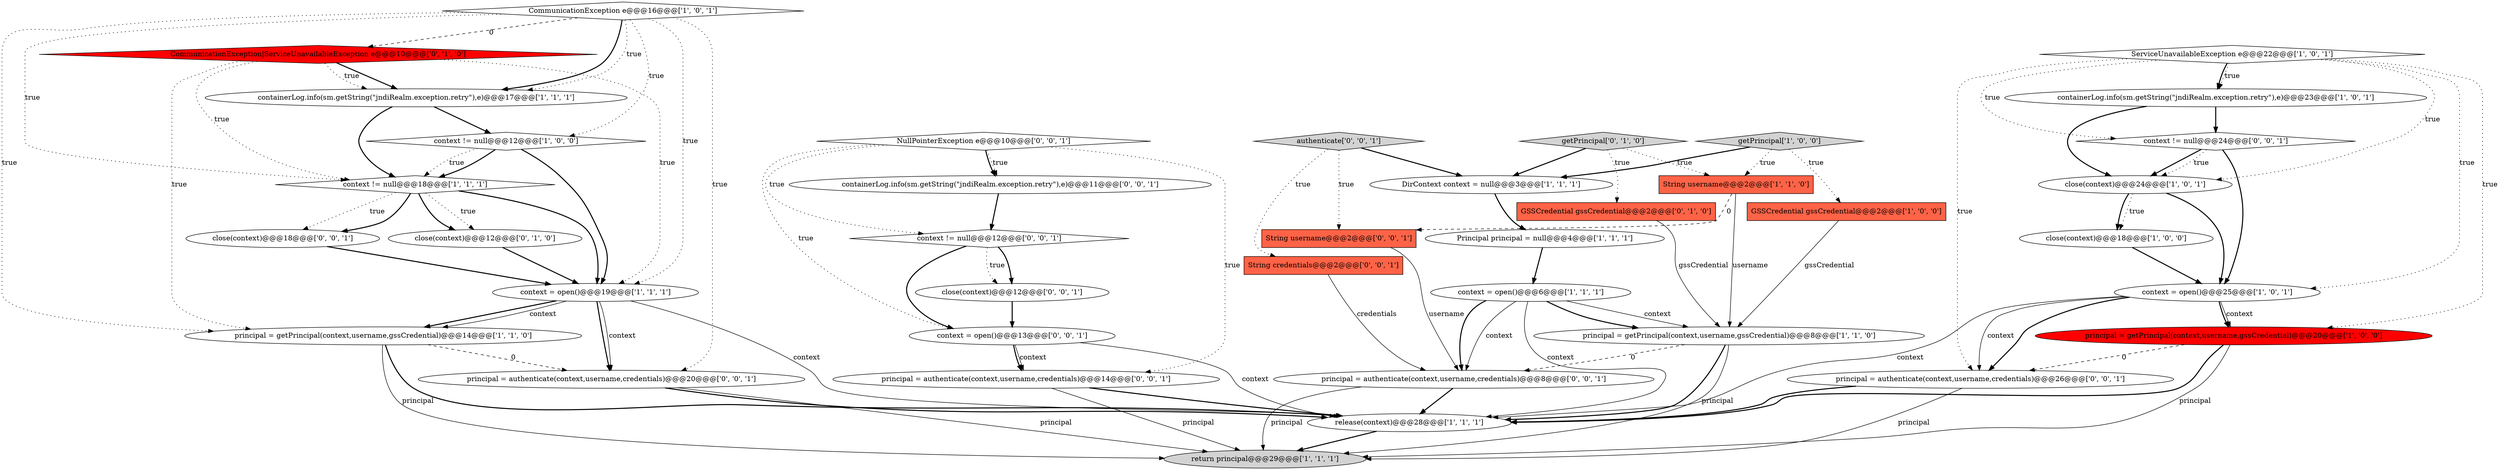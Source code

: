 digraph {
3 [style = filled, label = "GSSCredential gssCredential@@@2@@@['1', '0', '0']", fillcolor = tomato, shape = box image = "AAA0AAABBB1BBB"];
15 [style = filled, label = "CommunicationException e@@@16@@@['1', '0', '1']", fillcolor = white, shape = diamond image = "AAA0AAABBB1BBB"];
18 [style = filled, label = "containerLog.info(sm.getString(\"jndiRealm.exception.retry\"),e)@@@23@@@['1', '0', '1']", fillcolor = white, shape = ellipse image = "AAA0AAABBB1BBB"];
21 [style = filled, label = "getPrincipal['0', '1', '0']", fillcolor = lightgray, shape = diamond image = "AAA0AAABBB2BBB"];
25 [style = filled, label = "principal = authenticate(context,username,credentials)@@@14@@@['0', '0', '1']", fillcolor = white, shape = ellipse image = "AAA0AAABBB3BBB"];
7 [style = filled, label = "String username@@@2@@@['1', '1', '0']", fillcolor = tomato, shape = box image = "AAA0AAABBB1BBB"];
35 [style = filled, label = "NullPointerException e@@@10@@@['0', '0', '1']", fillcolor = white, shape = diamond image = "AAA0AAABBB3BBB"];
30 [style = filled, label = "close(context)@@@18@@@['0', '0', '1']", fillcolor = white, shape = ellipse image = "AAA0AAABBB3BBB"];
9 [style = filled, label = "close(context)@@@24@@@['1', '0', '1']", fillcolor = white, shape = ellipse image = "AAA0AAABBB1BBB"];
6 [style = filled, label = "return principal@@@29@@@['1', '1', '1']", fillcolor = lightgray, shape = ellipse image = "AAA0AAABBB1BBB"];
10 [style = filled, label = "context = open()@@@19@@@['1', '1', '1']", fillcolor = white, shape = ellipse image = "AAA0AAABBB1BBB"];
19 [style = filled, label = "context = open()@@@6@@@['1', '1', '1']", fillcolor = white, shape = ellipse image = "AAA0AAABBB1BBB"];
2 [style = filled, label = "getPrincipal['1', '0', '0']", fillcolor = lightgray, shape = diamond image = "AAA0AAABBB1BBB"];
34 [style = filled, label = "containerLog.info(sm.getString(\"jndiRealm.exception.retry\"),e)@@@11@@@['0', '0', '1']", fillcolor = white, shape = ellipse image = "AAA0AAABBB3BBB"];
4 [style = filled, label = "DirContext context = null@@@3@@@['1', '1', '1']", fillcolor = white, shape = ellipse image = "AAA0AAABBB1BBB"];
28 [style = filled, label = "context != null@@@12@@@['0', '0', '1']", fillcolor = white, shape = diamond image = "AAA0AAABBB3BBB"];
29 [style = filled, label = "String credentials@@@2@@@['0', '0', '1']", fillcolor = tomato, shape = box image = "AAA0AAABBB3BBB"];
0 [style = filled, label = "containerLog.info(sm.getString(\"jndiRealm.exception.retry\"),e)@@@17@@@['1', '1', '1']", fillcolor = white, shape = ellipse image = "AAA0AAABBB1BBB"];
38 [style = filled, label = "authenticate['0', '0', '1']", fillcolor = lightgray, shape = diamond image = "AAA0AAABBB3BBB"];
8 [style = filled, label = "ServiceUnavailableException e@@@22@@@['1', '0', '1']", fillcolor = white, shape = diamond image = "AAA0AAABBB1BBB"];
24 [style = filled, label = "GSSCredential gssCredential@@@2@@@['0', '1', '0']", fillcolor = tomato, shape = box image = "AAA0AAABBB2BBB"];
27 [style = filled, label = "close(context)@@@12@@@['0', '0', '1']", fillcolor = white, shape = ellipse image = "AAA0AAABBB3BBB"];
32 [style = filled, label = "principal = authenticate(context,username,credentials)@@@26@@@['0', '0', '1']", fillcolor = white, shape = ellipse image = "AAA0AAABBB3BBB"];
17 [style = filled, label = "principal = getPrincipal(context,username,gssCredential)@@@14@@@['1', '1', '0']", fillcolor = white, shape = ellipse image = "AAA0AAABBB1BBB"];
5 [style = filled, label = "release(context)@@@28@@@['1', '1', '1']", fillcolor = white, shape = ellipse image = "AAA0AAABBB1BBB"];
20 [style = filled, label = "principal = getPrincipal(context,username,gssCredential)@@@20@@@['1', '0', '0']", fillcolor = red, shape = ellipse image = "AAA1AAABBB1BBB"];
12 [style = filled, label = "principal = getPrincipal(context,username,gssCredential)@@@8@@@['1', '1', '0']", fillcolor = white, shape = ellipse image = "AAA0AAABBB1BBB"];
14 [style = filled, label = "context = open()@@@25@@@['1', '0', '1']", fillcolor = white, shape = ellipse image = "AAA0AAABBB1BBB"];
36 [style = filled, label = "context = open()@@@13@@@['0', '0', '1']", fillcolor = white, shape = ellipse image = "AAA0AAABBB3BBB"];
22 [style = filled, label = "CommunicationException|ServiceUnavailableException e@@@10@@@['0', '1', '0']", fillcolor = red, shape = diamond image = "AAA1AAABBB2BBB"];
23 [style = filled, label = "close(context)@@@12@@@['0', '1', '0']", fillcolor = white, shape = ellipse image = "AAA0AAABBB2BBB"];
37 [style = filled, label = "principal = authenticate(context,username,credentials)@@@20@@@['0', '0', '1']", fillcolor = white, shape = ellipse image = "AAA0AAABBB3BBB"];
11 [style = filled, label = "context != null@@@12@@@['1', '0', '0']", fillcolor = white, shape = diamond image = "AAA0AAABBB1BBB"];
16 [style = filled, label = "Principal principal = null@@@4@@@['1', '1', '1']", fillcolor = white, shape = ellipse image = "AAA0AAABBB1BBB"];
33 [style = filled, label = "String username@@@2@@@['0', '0', '1']", fillcolor = tomato, shape = box image = "AAA0AAABBB3BBB"];
26 [style = filled, label = "principal = authenticate(context,username,credentials)@@@8@@@['0', '0', '1']", fillcolor = white, shape = ellipse image = "AAA0AAABBB3BBB"];
1 [style = filled, label = "close(context)@@@18@@@['1', '0', '0']", fillcolor = white, shape = ellipse image = "AAA0AAABBB1BBB"];
31 [style = filled, label = "context != null@@@24@@@['0', '0', '1']", fillcolor = white, shape = diamond image = "AAA0AAABBB3BBB"];
13 [style = filled, label = "context != null@@@18@@@['1', '1', '1']", fillcolor = white, shape = diamond image = "AAA0AAABBB1BBB"];
19->5 [style = solid, label="context"];
12->5 [style = bold, label=""];
0->13 [style = bold, label=""];
31->9 [style = bold, label=""];
38->4 [style = bold, label=""];
10->17 [style = bold, label=""];
10->37 [style = solid, label="context"];
15->22 [style = dashed, label="0"];
37->5 [style = bold, label=""];
14->32 [style = solid, label="context"];
12->26 [style = dashed, label="0"];
22->0 [style = bold, label=""];
21->24 [style = dotted, label="true"];
15->0 [style = bold, label=""];
21->7 [style = dotted, label="true"];
11->13 [style = bold, label=""];
20->6 [style = solid, label="principal"];
9->14 [style = bold, label=""];
8->20 [style = dotted, label="true"];
20->32 [style = dashed, label="0"];
28->27 [style = dotted, label="true"];
31->9 [style = dotted, label="true"];
4->16 [style = bold, label=""];
8->31 [style = dotted, label="true"];
14->20 [style = bold, label=""];
38->33 [style = dotted, label="true"];
31->14 [style = bold, label=""];
25->6 [style = solid, label="principal"];
2->3 [style = dotted, label="true"];
18->31 [style = bold, label=""];
17->5 [style = bold, label=""];
28->36 [style = bold, label=""];
19->12 [style = bold, label=""];
8->18 [style = bold, label=""];
22->0 [style = dotted, label="true"];
14->5 [style = solid, label="context"];
15->10 [style = dotted, label="true"];
11->13 [style = dotted, label="true"];
16->19 [style = bold, label=""];
2->4 [style = bold, label=""];
19->12 [style = solid, label="context"];
13->23 [style = dotted, label="true"];
7->12 [style = solid, label="username"];
15->13 [style = dotted, label="true"];
26->6 [style = solid, label="principal"];
15->17 [style = dotted, label="true"];
32->6 [style = solid, label="principal"];
36->25 [style = bold, label=""];
10->17 [style = solid, label="context"];
5->6 [style = bold, label=""];
19->26 [style = bold, label=""];
8->14 [style = dotted, label="true"];
22->13 [style = dotted, label="true"];
18->9 [style = bold, label=""];
30->10 [style = bold, label=""];
23->10 [style = bold, label=""];
8->18 [style = dotted, label="true"];
9->1 [style = bold, label=""];
35->34 [style = bold, label=""];
36->5 [style = solid, label="context"];
3->12 [style = solid, label="gssCredential"];
35->25 [style = dotted, label="true"];
21->4 [style = bold, label=""];
33->26 [style = solid, label="username"];
13->10 [style = bold, label=""];
0->11 [style = bold, label=""];
10->5 [style = solid, label="context"];
29->26 [style = solid, label="credentials"];
15->0 [style = dotted, label="true"];
34->28 [style = bold, label=""];
13->30 [style = dotted, label="true"];
36->25 [style = solid, label="context"];
11->10 [style = bold, label=""];
15->11 [style = dotted, label="true"];
9->1 [style = dotted, label="true"];
25->5 [style = bold, label=""];
12->6 [style = solid, label="principal"];
15->37 [style = dotted, label="true"];
8->9 [style = dotted, label="true"];
14->32 [style = bold, label=""];
14->20 [style = solid, label="context"];
10->37 [style = bold, label=""];
24->12 [style = solid, label="gssCredential"];
32->5 [style = bold, label=""];
27->36 [style = bold, label=""];
22->10 [style = dotted, label="true"];
17->6 [style = solid, label="principal"];
26->5 [style = bold, label=""];
35->36 [style = dotted, label="true"];
13->30 [style = bold, label=""];
8->32 [style = dotted, label="true"];
37->6 [style = solid, label="principal"];
20->5 [style = bold, label=""];
19->26 [style = solid, label="context"];
2->7 [style = dotted, label="true"];
13->23 [style = bold, label=""];
35->34 [style = dotted, label="true"];
35->28 [style = dotted, label="true"];
22->17 [style = dotted, label="true"];
1->14 [style = bold, label=""];
7->33 [style = dashed, label="0"];
28->27 [style = bold, label=""];
38->29 [style = dotted, label="true"];
17->37 [style = dashed, label="0"];
}
